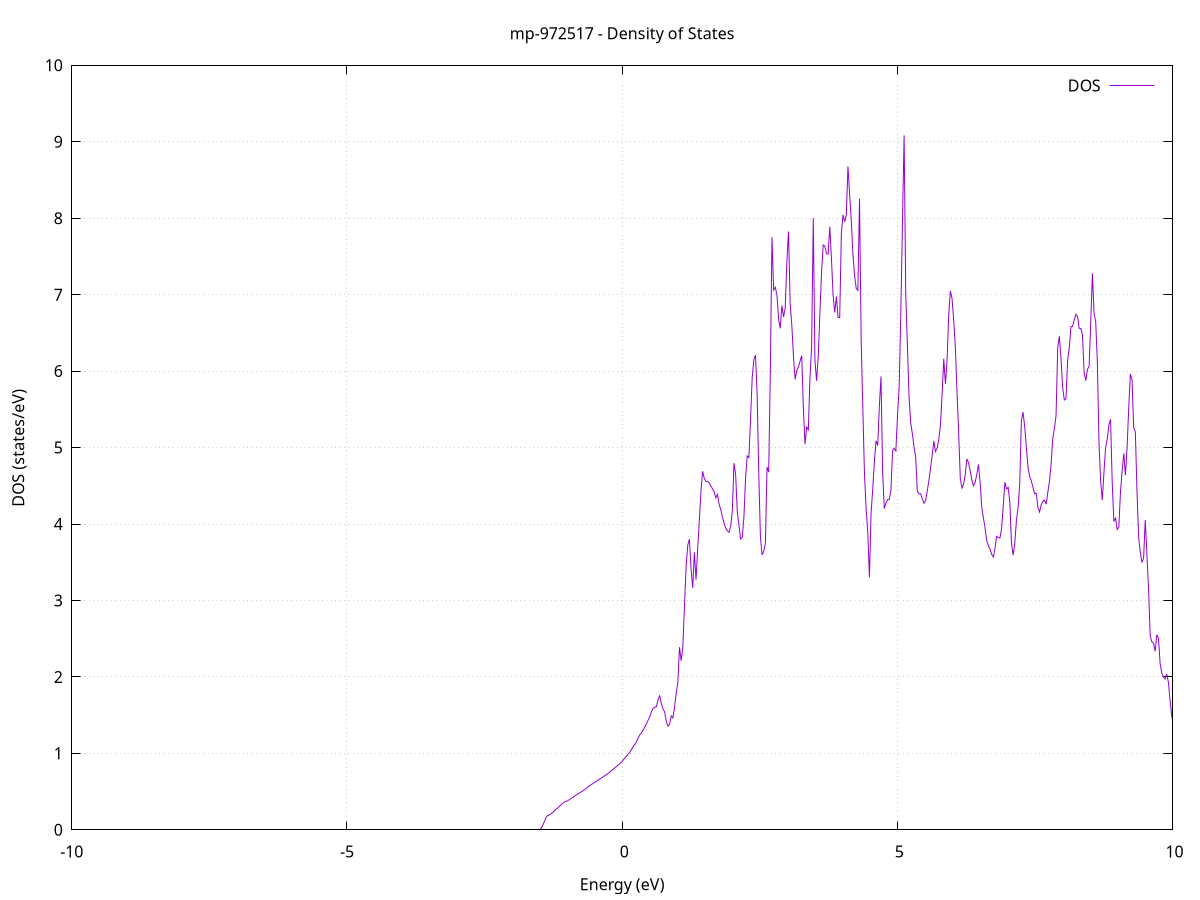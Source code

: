 set title 'mp-972517 - Density of States'
set xlabel 'Energy (eV)'
set ylabel 'DOS (states/eV)'
set grid
set xrange [-10:10]
set yrange [0:9.993]
set xzeroaxis lt -1
set terminal png size 800,600
set output 'mp-972517_dos_gnuplot.png'
plot '-' using 1:2 with lines title 'DOS'
-42.232200 0.000000
-42.202100 0.000000
-42.172100 0.000000
-42.142100 0.000000
-42.112100 0.000000
-42.082100 0.000000
-42.052100 0.000000
-42.022100 0.000000
-41.992100 0.000000
-41.962100 0.000000
-41.932100 0.000000
-41.902000 0.000000
-41.872000 0.000000
-41.842000 0.000000
-41.812000 0.000000
-41.782000 0.000000
-41.752000 0.000000
-41.722000 0.000000
-41.692000 0.000000
-41.662000 0.000000
-41.632000 0.000000
-41.601900 0.000000
-41.571900 0.000000
-41.541900 0.000000
-41.511900 0.000000
-41.481900 0.000000
-41.451900 0.000000
-41.421900 0.000000
-41.391900 0.000000
-41.361900 0.000000
-41.331900 0.000000
-41.301800 0.000000
-41.271800 0.000000
-41.241800 0.000000
-41.211800 0.000000
-41.181800 0.000000
-41.151800 0.000000
-41.121800 0.000000
-41.091800 0.000000
-41.061800 0.000000
-41.031800 0.000000
-41.001700 0.000000
-40.971700 0.000000
-40.941700 0.000000
-40.911700 0.000000
-40.881700 0.000000
-40.851700 0.000000
-40.821700 0.000000
-40.791700 0.000000
-40.761700 0.000000
-40.731700 0.000000
-40.701600 0.000000
-40.671600 0.000000
-40.641600 0.000000
-40.611600 0.000000
-40.581600 0.000000
-40.551600 0.000000
-40.521600 0.000000
-40.491600 0.000000
-40.461600 0.000000
-40.431600 0.000000
-40.401500 0.000000
-40.371500 0.000000
-40.341500 0.000000
-40.311500 0.000000
-40.281500 0.000000
-40.251500 0.000000
-40.221500 0.000000
-40.191500 0.000000
-40.161500 0.000000
-40.131500 0.000000
-40.101400 0.000000
-40.071400 0.000000
-40.041400 0.000000
-40.011400 0.000000
-39.981400 0.000000
-39.951400 0.000000
-39.921400 0.000000
-39.891400 0.000000
-39.861400 0.000000
-39.831400 0.000000
-39.801300 0.000000
-39.771300 0.000000
-39.741300 0.000000
-39.711300 0.000000
-39.681300 0.000000
-39.651300 0.000000
-39.621300 0.000000
-39.591300 0.000000
-39.561300 0.000000
-39.531300 0.000000
-39.501200 12.589800
-39.471200 81.182700
-39.441200 0.000000
-39.411200 0.000000
-39.381200 0.000000
-39.351200 0.000000
-39.321200 0.000000
-39.291200 0.000000
-39.261200 0.000000
-39.231200 0.000000
-39.201100 0.000000
-39.171100 0.000000
-39.141100 0.000000
-39.111100 0.000000
-39.081100 0.000000
-39.051100 0.000000
-39.021100 0.000000
-38.991100 0.000000
-38.961100 0.000000
-38.931100 0.000000
-38.901000 0.000000
-38.871000 0.000000
-38.841000 0.000000
-38.811000 0.000000
-38.781000 0.000000
-38.751000 0.000000
-38.721000 0.000000
-38.691000 0.000000
-38.661000 0.000000
-38.631000 0.000000
-38.600900 0.000000
-38.570900 0.000000
-38.540900 0.000000
-38.510900 0.000000
-38.480900 0.000000
-38.450900 0.000000
-38.420900 0.000000
-38.390900 0.000000
-38.360900 0.000000
-38.330900 0.000000
-38.300900 0.000000
-38.270800 0.000000
-38.240800 0.000000
-38.210800 0.000000
-38.180800 0.000000
-38.150800 0.000000
-38.120800 0.000000
-38.090800 0.000000
-38.060800 0.000000
-38.030800 0.000000
-38.000800 0.000000
-37.970700 0.000000
-37.940700 0.000000
-37.910700 0.000000
-37.880700 0.000000
-37.850700 0.000000
-37.820700 0.000000
-37.790700 0.000000
-37.760700 0.000000
-37.730700 0.000000
-37.700700 0.000000
-37.670600 0.000000
-37.640600 0.000000
-37.610600 0.000000
-37.580600 0.000000
-37.550600 0.000000
-37.520600 0.000000
-37.490600 0.000000
-37.460600 0.000000
-37.430600 0.000000
-37.400600 0.000000
-37.370500 0.000000
-37.340500 0.000000
-37.310500 0.000000
-37.280500 0.000000
-37.250500 0.000000
-37.220500 0.000000
-37.190500 0.000000
-37.160500 0.000000
-37.130500 0.000000
-37.100500 0.000000
-37.070400 0.000000
-37.040400 0.000000
-37.010400 0.000000
-36.980400 0.000000
-36.950400 0.000000
-36.920400 0.000000
-36.890400 0.000000
-36.860400 0.000000
-36.830400 0.000000
-36.800400 0.000000
-36.770300 0.000000
-36.740300 0.000000
-36.710300 0.000000
-36.680300 0.000000
-36.650300 0.000000
-36.620300 0.000000
-36.590300 0.000000
-36.560300 0.000000
-36.530300 0.000000
-36.500300 0.000000
-36.470200 0.000000
-36.440200 0.000000
-36.410200 0.000000
-36.380200 0.000000
-36.350200 0.000000
-36.320200 0.000000
-36.290200 0.000000
-36.260200 0.000000
-36.230200 0.000000
-36.200200 0.000000
-36.170100 0.000000
-36.140100 0.000000
-36.110100 0.000000
-36.080100 0.000000
-36.050100 0.000000
-36.020100 0.000000
-35.990100 0.000000
-35.960100 0.000000
-35.930100 0.000000
-35.900100 0.000000
-35.870000 0.000000
-35.840000 0.000000
-35.810000 0.000000
-35.780000 0.000000
-35.750000 0.000000
-35.720000 0.000000
-35.690000 0.000000
-35.660000 0.000000
-35.630000 0.000000
-35.600000 0.000000
-35.569900 0.000000
-35.539900 0.000000
-35.509900 0.000000
-35.479900 0.000000
-35.449900 0.000000
-35.419900 0.000000
-35.389900 0.000000
-35.359900 0.000000
-35.329900 0.000000
-35.299900 0.000000
-35.269800 0.000000
-35.239800 0.000000
-35.209800 0.000000
-35.179800 0.000000
-35.149800 0.000000
-35.119800 0.000000
-35.089800 0.000000
-35.059800 0.000000
-35.029800 0.000000
-34.999800 0.000000
-34.969700 0.000000
-34.939700 0.000000
-34.909700 0.000000
-34.879700 0.000000
-34.849700 0.000000
-34.819700 0.000000
-34.789700 0.000000
-34.759700 0.000000
-34.729700 0.000000
-34.699700 0.000000
-34.669600 0.000000
-34.639600 0.000000
-34.609600 0.000000
-34.579600 0.000000
-34.549600 0.000000
-34.519600 0.000000
-34.489600 0.000000
-34.459600 0.000000
-34.429600 0.000000
-34.399600 0.000000
-34.369500 0.000000
-34.339500 0.000000
-34.309500 0.000000
-34.279500 0.000000
-34.249500 0.000000
-34.219500 0.000000
-34.189500 0.000000
-34.159500 0.000000
-34.129500 0.000000
-34.099500 0.000000
-34.069500 0.000000
-34.039400 0.000000
-34.009400 0.000000
-33.979400 0.000000
-33.949400 0.000000
-33.919400 0.000000
-33.889400 0.000000
-33.859400 0.000000
-33.829400 0.000000
-33.799400 0.000000
-33.769400 0.000000
-33.739300 0.000000
-33.709300 0.000000
-33.679300 0.000000
-33.649300 0.000000
-33.619300 0.000000
-33.589300 0.000000
-33.559300 0.000000
-33.529300 0.000000
-33.499300 0.000000
-33.469300 0.000000
-33.439200 0.000000
-33.409200 0.000000
-33.379200 0.000000
-33.349200 0.000000
-33.319200 0.000000
-33.289200 0.000000
-33.259200 0.000000
-33.229200 0.000000
-33.199200 0.000000
-33.169200 0.000000
-33.139100 0.000000
-33.109100 0.000000
-33.079100 0.000000
-33.049100 0.000000
-33.019100 0.000000
-32.989100 0.000000
-32.959100 0.000000
-32.929100 0.000000
-32.899100 0.000000
-32.869100 0.000000
-32.839000 0.000000
-32.809000 0.000000
-32.779000 0.000000
-32.749000 0.000000
-32.719000 0.000000
-32.689000 0.000000
-32.659000 0.000000
-32.629000 0.000000
-32.599000 0.000000
-32.569000 0.000000
-32.538900 0.000000
-32.508900 0.000000
-32.478900 0.000000
-32.448900 0.000000
-32.418900 0.000000
-32.388900 0.000000
-32.358900 0.000000
-32.328900 0.000000
-32.298900 0.000000
-32.268900 0.000000
-32.238800 0.000000
-32.208800 0.000000
-32.178800 0.000000
-32.148800 0.000000
-32.118800 0.000000
-32.088800 0.000000
-32.058800 0.000000
-32.028800 0.000000
-31.998800 0.000000
-31.968800 0.000000
-31.938700 0.000000
-31.908700 0.000000
-31.878700 0.000000
-31.848700 0.000000
-31.818700 0.000000
-31.788700 0.000000
-31.758700 0.000000
-31.728700 0.000000
-31.698700 0.000000
-31.668700 0.000000
-31.638600 0.000000
-31.608600 0.000000
-31.578600 0.000000
-31.548600 0.000000
-31.518600 0.000000
-31.488600 0.000000
-31.458600 0.000000
-31.428600 0.000000
-31.398600 0.000000
-31.368600 0.000000
-31.338500 0.000000
-31.308500 0.000000
-31.278500 0.000000
-31.248500 0.000000
-31.218500 0.000000
-31.188500 0.000000
-31.158500 0.000000
-31.128500 0.000000
-31.098500 0.000000
-31.068500 0.000000
-31.038400 0.000000
-31.008400 0.000000
-30.978400 0.000000
-30.948400 0.000000
-30.918400 0.000000
-30.888400 0.000000
-30.858400 0.000000
-30.828400 0.000000
-30.798400 0.000000
-30.768400 0.000000
-30.738300 0.000000
-30.708300 0.000000
-30.678300 0.000000
-30.648300 0.000000
-30.618300 0.000000
-30.588300 0.000000
-30.558300 0.000000
-30.528300 0.000000
-30.498300 0.000000
-30.468300 0.000000
-30.438200 0.000000
-30.408200 0.000000
-30.378200 0.000000
-30.348200 0.000000
-30.318200 0.000000
-30.288200 0.000000
-30.258200 0.000000
-30.228200 0.000000
-30.198200 0.000000
-30.168200 0.000000
-30.138200 0.000000
-30.108100 0.000000
-30.078100 0.000000
-30.048100 0.000000
-30.018100 0.000000
-29.988100 0.000000
-29.958100 0.000000
-29.928100 0.000000
-29.898100 0.000000
-29.868100 0.000000
-29.838100 0.000000
-29.808000 0.000000
-29.778000 0.000000
-29.748000 0.000000
-29.718000 0.000000
-29.688000 0.000000
-29.658000 0.000000
-29.628000 0.000000
-29.598000 0.000000
-29.568000 0.000000
-29.538000 0.000000
-29.507900 0.000000
-29.477900 0.000000
-29.447900 0.000000
-29.417900 0.000000
-29.387900 0.000000
-29.357900 0.000000
-29.327900 0.000000
-29.297900 0.000000
-29.267900 0.000000
-29.237900 0.000000
-29.207800 0.000000
-29.177800 0.000000
-29.147800 0.000000
-29.117800 0.000000
-29.087800 0.000000
-29.057800 0.000000
-29.027800 0.000000
-28.997800 0.000000
-28.967800 0.000000
-28.937800 0.000000
-28.907700 0.000000
-28.877700 0.000000
-28.847700 0.000000
-28.817700 0.000000
-28.787700 0.000000
-28.757700 0.000000
-28.727700 0.000000
-28.697700 0.000000
-28.667700 0.000000
-28.637700 0.000000
-28.607600 0.000000
-28.577600 0.000000
-28.547600 0.000000
-28.517600 0.000000
-28.487600 0.000000
-28.457600 0.000000
-28.427600 0.000000
-28.397600 0.000000
-28.367600 0.000000
-28.337600 0.000000
-28.307500 0.000000
-28.277500 0.000000
-28.247500 0.000000
-28.217500 0.000000
-28.187500 0.000000
-28.157500 0.000000
-28.127500 0.000000
-28.097500 0.000000
-28.067500 0.000000
-28.037500 0.000000
-28.007400 0.000000
-27.977400 0.000000
-27.947400 0.000000
-27.917400 0.000000
-27.887400 0.000000
-27.857400 0.000000
-27.827400 0.000000
-27.797400 0.000000
-27.767400 0.000000
-27.737400 0.000000
-27.707300 0.000000
-27.677300 0.000000
-27.647300 0.000000
-27.617300 0.000000
-27.587300 0.000000
-27.557300 0.000000
-27.527300 0.000000
-27.497300 0.000000
-27.467300 0.000000
-27.437300 0.000000
-27.407200 0.000000
-27.377200 0.000000
-27.347200 0.000000
-27.317200 0.000000
-27.287200 0.000000
-27.257200 0.000000
-27.227200 0.000000
-27.197200 0.000000
-27.167200 0.000000
-27.137200 0.000000
-27.107100 0.000000
-27.077100 0.000000
-27.047100 0.000000
-27.017100 0.000000
-26.987100 0.000000
-26.957100 0.000000
-26.927100 0.000000
-26.897100 0.000000
-26.867100 0.000000
-26.837100 0.000000
-26.807000 0.000000
-26.777000 0.000000
-26.747000 0.000000
-26.717000 0.000000
-26.687000 0.000000
-26.657000 0.000000
-26.627000 0.000000
-26.597000 0.000000
-26.567000 0.000000
-26.537000 0.000000
-26.506900 0.000000
-26.476900 0.000000
-26.446900 0.000000
-26.416900 0.000000
-26.386900 0.000000
-26.356900 0.000000
-26.326900 0.000000
-26.296900 0.000000
-26.266900 0.000000
-26.236900 0.000000
-26.206900 0.000000
-26.176800 0.000000
-26.146800 0.000000
-26.116800 0.000000
-26.086800 0.000000
-26.056800 0.000000
-26.026800 0.000000
-25.996800 0.000000
-25.966800 0.000000
-25.936800 0.000000
-25.906800 0.000000
-25.876700 0.000000
-25.846700 0.000000
-25.816700 0.000000
-25.786700 0.000000
-25.756700 0.000000
-25.726700 0.000000
-25.696700 0.000000
-25.666700 0.000000
-25.636700 0.000000
-25.606700 0.000000
-25.576600 0.000000
-25.546600 0.000000
-25.516600 0.000000
-25.486600 0.000000
-25.456600 0.000000
-25.426600 0.000000
-25.396600 0.000000
-25.366600 0.000000
-25.336600 0.000000
-25.306600 0.000000
-25.276500 0.000000
-25.246500 0.000000
-25.216500 0.000000
-25.186500 0.000000
-25.156500 0.000000
-25.126500 0.000000
-25.096500 0.000000
-25.066500 0.000000
-25.036500 0.000000
-25.006500 0.000000
-24.976400 0.000000
-24.946400 0.000000
-24.916400 0.000000
-24.886400 0.000000
-24.856400 0.000000
-24.826400 0.000000
-24.796400 0.000000
-24.766400 0.000000
-24.736400 0.000000
-24.706400 0.000000
-24.676300 0.000000
-24.646300 0.000000
-24.616300 0.000000
-24.586300 0.000000
-24.556300 0.000000
-24.526300 0.000000
-24.496300 0.000000
-24.466300 0.000000
-24.436300 0.000000
-24.406300 0.000000
-24.376200 0.000000
-24.346200 0.000000
-24.316200 0.000000
-24.286200 0.000000
-24.256200 0.000000
-24.226200 0.000000
-24.196200 0.000000
-24.166200 0.000000
-24.136200 0.000000
-24.106200 0.000000
-24.076100 0.000000
-24.046100 0.000000
-24.016100 0.000000
-23.986100 0.000000
-23.956100 0.000000
-23.926100 0.000000
-23.896100 0.000000
-23.866100 0.000000
-23.836100 0.000000
-23.806100 0.000000
-23.776000 0.000000
-23.746000 0.000000
-23.716000 0.000000
-23.686000 0.000000
-23.656000 0.000000
-23.626000 0.000000
-23.596000 0.000000
-23.566000 0.000000
-23.536000 0.000000
-23.506000 0.000000
-23.475900 0.000000
-23.445900 0.000000
-23.415900 0.000000
-23.385900 0.000000
-23.355900 0.000000
-23.325900 0.000000
-23.295900 0.000000
-23.265900 0.000000
-23.235900 0.000000
-23.205900 0.000000
-23.175800 0.000000
-23.145800 0.000000
-23.115800 0.000000
-23.085800 0.000000
-23.055800 0.000000
-23.025800 0.000000
-22.995800 0.000000
-22.965800 0.000000
-22.935800 0.000000
-22.905800 0.000000
-22.875700 0.000000
-22.845700 0.000000
-22.815700 0.000000
-22.785700 0.000000
-22.755700 0.000000
-22.725700 0.000000
-22.695700 0.000000
-22.665700 0.000000
-22.635700 0.000000
-22.605700 0.000000
-22.575600 0.000000
-22.545600 0.000000
-22.515600 0.000000
-22.485600 0.000000
-22.455600 0.000000
-22.425600 0.000000
-22.395600 0.000000
-22.365600 0.000000
-22.335600 0.000000
-22.305600 0.000000
-22.275500 0.000000
-22.245500 0.000000
-22.215500 0.000000
-22.185500 0.000000
-22.155500 0.000000
-22.125500 0.000000
-22.095500 0.000000
-22.065500 0.000000
-22.035500 0.000000
-22.005500 0.000000
-21.975500 0.000000
-21.945400 0.000000
-21.915400 0.000000
-21.885400 0.000000
-21.855400 0.000000
-21.825400 0.000000
-21.795400 0.000000
-21.765400 0.000000
-21.735400 0.000000
-21.705400 0.000000
-21.675400 0.000000
-21.645300 0.000000
-21.615300 0.000000
-21.585300 0.000000
-21.555300 0.000000
-21.525300 0.000000
-21.495300 0.000000
-21.465300 0.000000
-21.435300 0.000000
-21.405300 0.000000
-21.375300 0.000000
-21.345200 0.000000
-21.315200 0.000000
-21.285200 0.000000
-21.255200 0.000000
-21.225200 0.000000
-21.195200 0.000000
-21.165200 0.000000
-21.135200 0.000000
-21.105200 0.000000
-21.075200 0.000000
-21.045100 0.000000
-21.015100 0.000000
-20.985100 0.000000
-20.955100 0.000000
-20.925100 0.000000
-20.895100 0.000000
-20.865100 0.000000
-20.835100 0.000000
-20.805100 0.000000
-20.775100 0.000000
-20.745000 0.000000
-20.715000 0.000000
-20.685000 0.000000
-20.655000 0.000000
-20.625000 0.000000
-20.595000 0.000000
-20.565000 0.000000
-20.535000 0.000000
-20.505000 0.000000
-20.475000 0.000000
-20.444900 0.000000
-20.414900 0.000000
-20.384900 0.000000
-20.354900 0.000000
-20.324900 0.000000
-20.294900 0.000000
-20.264900 0.000000
-20.234900 0.000000
-20.204900 0.000000
-20.174900 0.000000
-20.144800 0.000000
-20.114800 0.000000
-20.084800 0.000000
-20.054800 0.000000
-20.024800 0.000000
-19.994800 0.000000
-19.964800 0.000000
-19.934800 0.000000
-19.904800 0.000000
-19.874800 0.000000
-19.844700 0.000000
-19.814700 1.113000
-19.784700 10.039600
-19.754700 22.609500
-19.724700 40.386600
-19.694700 55.875300
-19.664700 52.062900
-19.634700 14.887500
-19.604700 35.520300
-19.574700 33.233600
-19.544600 52.007300
-19.514600 30.540600
-19.484600 23.577500
-19.454600 87.514700
-19.424600 55.731200
-19.394600 85.066000
-19.364600 0.000000
-19.334600 0.000000
-19.304600 0.000000
-19.274600 0.000000
-19.244500 0.000000
-19.214500 0.000000
-19.184500 0.000000
-19.154500 0.000000
-19.124500 0.000000
-19.094500 0.000000
-19.064500 0.000000
-19.034500 0.000000
-19.004500 0.000000
-18.974500 0.000000
-18.944400 0.000000
-18.914400 0.000000
-18.884400 0.000000
-18.854400 0.000000
-18.824400 0.000000
-18.794400 0.000000
-18.764400 0.000000
-18.734400 0.000000
-18.704400 0.000000
-18.674400 0.000000
-18.644300 0.000000
-18.614300 0.000000
-18.584300 0.000000
-18.554300 0.000000
-18.524300 0.000000
-18.494300 0.000000
-18.464300 0.000000
-18.434300 0.000000
-18.404300 0.000000
-18.374300 0.000000
-18.344200 0.000000
-18.314200 0.000000
-18.284200 0.000000
-18.254200 0.000000
-18.224200 0.000000
-18.194200 0.000000
-18.164200 0.000000
-18.134200 0.000000
-18.104200 0.000000
-18.074200 0.000000
-18.044200 0.000000
-18.014100 0.000000
-17.984100 0.000000
-17.954100 0.000000
-17.924100 0.000000
-17.894100 0.000000
-17.864100 0.000000
-17.834100 0.000000
-17.804100 0.000000
-17.774100 0.000000
-17.744100 0.000000
-17.714000 0.000000
-17.684000 0.000000
-17.654000 0.000000
-17.624000 0.000000
-17.594000 0.000000
-17.564000 0.000000
-17.534000 0.000000
-17.504000 0.000000
-17.474000 0.000000
-17.444000 0.000000
-17.413900 0.000000
-17.383900 0.000000
-17.353900 0.000000
-17.323900 0.000000
-17.293900 0.000000
-17.263900 0.000000
-17.233900 0.000000
-17.203900 0.000000
-17.173900 0.000000
-17.143900 0.000000
-17.113800 0.000000
-17.083800 0.000000
-17.053800 0.000000
-17.023800 0.000000
-16.993800 0.000000
-16.963800 0.000000
-16.933800 0.000000
-16.903800 0.000000
-16.873800 0.000000
-16.843800 0.000000
-16.813700 0.000000
-16.783700 0.000000
-16.753700 0.000000
-16.723700 0.000000
-16.693700 0.000000
-16.663700 0.000000
-16.633700 0.000000
-16.603700 0.000000
-16.573700 0.000000
-16.543700 0.000000
-16.513600 406.713300
-16.483600 0.000000
-16.453600 0.000000
-16.423600 0.000000
-16.393600 0.000000
-16.363600 0.000000
-16.333600 0.000000
-16.303600 0.000000
-16.273600 0.000000
-16.243600 0.000000
-16.213500 0.000000
-16.183500 0.000000
-16.153500 0.000000
-16.123500 0.000000
-16.093500 0.000000
-16.063500 0.000000
-16.033500 0.000000
-16.003500 0.000000
-15.973500 0.000000
-15.943500 0.000000
-15.913400 0.000000
-15.883400 0.000000
-15.853400 0.000000
-15.823400 0.000000
-15.793400 0.000000
-15.763400 0.000000
-15.733400 0.000000
-15.703400 0.000000
-15.673400 0.000000
-15.643400 0.000000
-15.613300 0.000000
-15.583300 0.000000
-15.553300 0.000000
-15.523300 0.000000
-15.493300 0.000000
-15.463300 0.000000
-15.433300 0.000000
-15.403300 0.000000
-15.373300 0.000000
-15.343300 0.000000
-15.313200 0.000000
-15.283200 0.000000
-15.253200 0.000000
-15.223200 0.000000
-15.193200 0.000000
-15.163200 0.000000
-15.133200 0.000000
-15.103200 0.000000
-15.073200 0.000000
-15.043200 0.000000
-15.013100 0.000000
-14.983100 0.000000
-14.953100 0.000000
-14.923100 0.000000
-14.893100 0.000000
-14.863100 0.000000
-14.833100 0.000000
-14.803100 0.000000
-14.773100 0.000000
-14.743100 0.000000
-14.713000 0.000000
-14.683000 0.000000
-14.653000 0.000000
-14.623000 0.000000
-14.593000 0.000000
-14.563000 0.000000
-14.533000 0.000000
-14.503000 0.000000
-14.473000 0.000000
-14.443000 0.000000
-14.412900 0.000000
-14.382900 0.000000
-14.352900 0.000000
-14.322900 0.000000
-14.292900 0.000000
-14.262900 0.000000
-14.232900 0.000000
-14.202900 0.000000
-14.172900 0.000000
-14.142900 0.000000
-14.112800 0.000000
-14.082800 0.000000
-14.052800 0.000000
-14.022800 0.000000
-13.992800 0.000000
-13.962800 0.000000
-13.932800 0.000000
-13.902800 0.000000
-13.872800 0.000000
-13.842800 0.000000
-13.812800 0.000000
-13.782700 0.000000
-13.752700 0.000000
-13.722700 0.000000
-13.692700 0.000000
-13.662700 0.000000
-13.632700 0.000000
-13.602700 0.000000
-13.572700 0.000000
-13.542700 0.000000
-13.512700 0.000000
-13.482600 0.000000
-13.452600 0.000000
-13.422600 0.000000
-13.392600 0.000000
-13.362600 0.000000
-13.332600 0.000000
-13.302600 0.000000
-13.272600 0.000000
-13.242600 0.000000
-13.212600 0.000000
-13.182500 0.000000
-13.152500 0.000000
-13.122500 0.000000
-13.092500 0.000000
-13.062500 0.000000
-13.032500 0.000000
-13.002500 0.000000
-12.972500 0.000000
-12.942500 0.000000
-12.912500 0.000000
-12.882400 0.000000
-12.852400 0.000000
-12.822400 0.000000
-12.792400 0.000000
-12.762400 0.000000
-12.732400 0.000000
-12.702400 0.000000
-12.672400 0.000000
-12.642400 0.000000
-12.612400 0.000000
-12.582300 0.000000
-12.552300 0.000000
-12.522300 0.000000
-12.492300 0.000000
-12.462300 0.000000
-12.432300 0.000000
-12.402300 0.000000
-12.372300 0.000000
-12.342300 0.000000
-12.312300 0.000000
-12.282200 0.000000
-12.252200 0.000000
-12.222200 0.000000
-12.192200 0.000000
-12.162200 0.000000
-12.132200 0.000000
-12.102200 0.000000
-12.072200 0.000000
-12.042200 0.000000
-12.012200 0.000000
-11.982100 0.000000
-11.952100 0.000000
-11.922100 0.000000
-11.892100 0.000000
-11.862100 0.000000
-11.832100 0.000000
-11.802100 0.000000
-11.772100 0.000000
-11.742100 0.000000
-11.712100 0.000000
-11.682000 0.000000
-11.652000 0.000000
-11.622000 0.000000
-11.592000 0.000000
-11.562000 0.000000
-11.532000 0.000000
-11.502000 0.000000
-11.472000 0.000000
-11.442000 0.000000
-11.412000 0.000000
-11.381900 0.000000
-11.351900 0.000000
-11.321900 0.000000
-11.291900 0.000000
-11.261900 0.000000
-11.231900 0.000000
-11.201900 0.000000
-11.171900 0.000000
-11.141900 0.000000
-11.111900 0.000000
-11.081800 0.000000
-11.051800 0.000000
-11.021800 0.000000
-10.991800 0.000000
-10.961800 0.000000
-10.931800 0.000000
-10.901800 0.000000
-10.871800 0.000000
-10.841800 0.000000
-10.811800 0.000000
-10.781700 0.000000
-10.751700 0.000000
-10.721700 0.000000
-10.691700 0.000000
-10.661700 0.000000
-10.631700 0.000000
-10.601700 0.000000
-10.571700 0.000000
-10.541700 0.000000
-10.511700 0.000000
-10.481600 0.000000
-10.451600 0.000000
-10.421600 0.000000
-10.391600 0.000000
-10.361600 0.000000
-10.331600 0.000000
-10.301600 0.000000
-10.271600 0.000000
-10.241600 0.000000
-10.211600 0.000000
-10.181500 0.000000
-10.151500 0.000000
-10.121500 0.000000
-10.091500 0.000000
-10.061500 0.000000
-10.031500 0.000000
-10.001500 0.000000
-9.971500 0.000000
-9.941500 0.000000
-9.911500 0.000000
-9.881500 0.000000
-9.851400 0.000000
-9.821400 0.000000
-9.791400 0.000000
-9.761400 0.000000
-9.731400 0.000000
-9.701400 0.000000
-9.671400 0.000000
-9.641400 0.000000
-9.611400 0.000000
-9.581400 0.000000
-9.551300 0.000000
-9.521300 0.000000
-9.491300 0.000000
-9.461300 0.000000
-9.431300 0.000000
-9.401300 0.000000
-9.371300 0.000000
-9.341300 0.000000
-9.311300 0.000000
-9.281300 0.000000
-9.251200 0.000000
-9.221200 0.000000
-9.191200 0.000000
-9.161200 0.000000
-9.131200 0.000000
-9.101200 0.000000
-9.071200 0.000000
-9.041200 0.000000
-9.011200 0.000000
-8.981200 0.000000
-8.951100 0.000000
-8.921100 0.000000
-8.891100 0.000000
-8.861100 0.000000
-8.831100 0.000000
-8.801100 0.000000
-8.771100 0.000000
-8.741100 0.000000
-8.711100 0.000000
-8.681100 0.000000
-8.651000 0.000000
-8.621000 0.000000
-8.591000 0.000000
-8.561000 0.000000
-8.531000 0.000000
-8.501000 0.000000
-8.471000 0.000000
-8.441000 0.000000
-8.411000 0.000000
-8.381000 0.000000
-8.350900 0.000000
-8.320900 0.000000
-8.290900 0.000000
-8.260900 0.000000
-8.230900 0.000000
-8.200900 0.000000
-8.170900 0.000000
-8.140900 0.000000
-8.110900 0.000000
-8.080900 0.000000
-8.050800 0.000000
-8.020800 0.000000
-7.990800 0.000000
-7.960800 0.000000
-7.930800 0.000000
-7.900800 0.000000
-7.870800 0.000000
-7.840800 0.000000
-7.810800 0.000000
-7.780800 0.000000
-7.750700 0.000000
-7.720700 0.000000
-7.690700 0.000000
-7.660700 0.000000
-7.630700 0.000000
-7.600700 0.000000
-7.570700 0.000000
-7.540700 0.000000
-7.510700 0.000000
-7.480700 0.000000
-7.450600 0.000000
-7.420600 0.000000
-7.390600 0.000000
-7.360600 0.000000
-7.330600 0.000000
-7.300600 0.000000
-7.270600 0.000000
-7.240600 0.000000
-7.210600 0.000000
-7.180600 0.000000
-7.150500 0.000000
-7.120500 0.000000
-7.090500 0.000000
-7.060500 0.000000
-7.030500 0.000000
-7.000500 0.000000
-6.970500 0.000000
-6.940500 0.000000
-6.910500 0.000000
-6.880500 0.000000
-6.850400 0.000000
-6.820400 0.000000
-6.790400 0.000000
-6.760400 0.000000
-6.730400 0.000000
-6.700400 0.000000
-6.670400 0.000000
-6.640400 0.000000
-6.610400 0.000000
-6.580400 0.000000
-6.550300 0.000000
-6.520300 0.000000
-6.490300 0.000000
-6.460300 0.000000
-6.430300 0.000000
-6.400300 0.000000
-6.370300 0.000000
-6.340300 0.000000
-6.310300 0.000000
-6.280300 0.000000
-6.250200 0.000000
-6.220200 0.000000
-6.190200 0.000000
-6.160200 0.000000
-6.130200 0.000000
-6.100200 0.000000
-6.070200 0.000000
-6.040200 0.000000
-6.010200 0.000000
-5.980200 0.000000
-5.950200 0.000000
-5.920100 0.000000
-5.890100 0.000000
-5.860100 0.000000
-5.830100 0.000000
-5.800100 0.000000
-5.770100 0.000000
-5.740100 0.000000
-5.710100 0.000000
-5.680100 0.000000
-5.650100 0.000000
-5.620000 0.000000
-5.590000 0.000000
-5.560000 0.000000
-5.530000 0.000000
-5.500000 0.000000
-5.470000 0.000000
-5.440000 0.000000
-5.410000 0.000000
-5.380000 0.000000
-5.350000 0.000000
-5.319900 0.000000
-5.289900 0.000000
-5.259900 0.000000
-5.229900 0.000000
-5.199900 0.000000
-5.169900 0.000000
-5.139900 0.000000
-5.109900 0.000000
-5.079900 0.000000
-5.049900 0.000000
-5.019800 0.000000
-4.989800 0.000000
-4.959800 0.000000
-4.929800 0.000000
-4.899800 0.000000
-4.869800 0.000000
-4.839800 0.000000
-4.809800 0.000000
-4.779800 0.000000
-4.749800 0.000000
-4.719700 0.000000
-4.689700 0.000000
-4.659700 0.000000
-4.629700 0.000000
-4.599700 0.000000
-4.569700 0.000000
-4.539700 0.000000
-4.509700 0.000000
-4.479700 0.000000
-4.449700 0.000000
-4.419600 0.000000
-4.389600 0.000000
-4.359600 0.000000
-4.329600 0.000000
-4.299600 0.000000
-4.269600 0.000000
-4.239600 0.000000
-4.209600 0.000000
-4.179600 0.000000
-4.149600 0.000000
-4.119500 0.000000
-4.089500 0.000000
-4.059500 0.000000
-4.029500 0.000000
-3.999500 0.000000
-3.969500 0.000000
-3.939500 0.000000
-3.909500 0.000000
-3.879500 0.000000
-3.849500 0.000000
-3.819400 0.000000
-3.789400 0.000000
-3.759400 0.000000
-3.729400 0.000000
-3.699400 0.000000
-3.669400 0.000000
-3.639400 0.000000
-3.609400 0.000000
-3.579400 0.000000
-3.549400 0.000000
-3.519300 0.000000
-3.489300 0.000000
-3.459300 0.000000
-3.429300 0.000000
-3.399300 0.000000
-3.369300 0.000000
-3.339300 0.000000
-3.309300 0.000000
-3.279300 0.000000
-3.249300 0.000000
-3.219200 0.000000
-3.189200 0.000000
-3.159200 0.000000
-3.129200 0.000000
-3.099200 0.000000
-3.069200 0.000000
-3.039200 0.000000
-3.009200 0.000000
-2.979200 0.000000
-2.949200 0.000000
-2.919100 0.000000
-2.889100 0.000000
-2.859100 0.000000
-2.829100 0.000000
-2.799100 0.000000
-2.769100 0.000000
-2.739100 0.000000
-2.709100 0.000000
-2.679100 0.000000
-2.649100 0.000000
-2.619000 0.000000
-2.589000 0.000000
-2.559000 0.000000
-2.529000 0.000000
-2.499000 0.000000
-2.469000 0.000000
-2.439000 0.000000
-2.409000 0.000000
-2.379000 0.000000
-2.349000 0.000000
-2.318900 0.000000
-2.288900 0.000000
-2.258900 0.000000
-2.228900 0.000000
-2.198900 0.000000
-2.168900 0.000000
-2.138900 0.000000
-2.108900 0.000000
-2.078900 0.000000
-2.048900 0.000000
-2.018800 0.000000
-1.988800 0.000000
-1.958800 0.000000
-1.928800 0.000000
-1.898800 0.000000
-1.868800 0.000000
-1.838800 0.000000
-1.808800 0.000000
-1.778800 0.000000
-1.748800 0.000000
-1.718800 0.000000
-1.688700 0.000000
-1.658700 0.000000
-1.628700 0.000000
-1.598700 0.000000
-1.568700 0.000000
-1.538700 0.000000
-1.508700 0.000500
-1.478700 0.014500
-1.448700 0.047100
-1.418700 0.098600
-1.388600 0.149400
-1.358600 0.184300
-1.328600 0.192600
-1.298600 0.206100
-1.268600 0.223000
-1.238600 0.242300
-1.208600 0.264100
-1.178600 0.280100
-1.148600 0.298900
-1.118600 0.319800
-1.088500 0.341000
-1.058500 0.358200
-1.028500 0.370100
-0.998500 0.376700
-0.968500 0.389800
-0.938500 0.404600
-0.908500 0.419800
-0.878500 0.434800
-0.848500 0.449100
-0.818500 0.462700
-0.788400 0.475400
-0.758400 0.488500
-0.728400 0.502400
-0.698400 0.517000
-0.668400 0.532600
-0.638400 0.549200
-0.608400 0.566800
-0.578400 0.583000
-0.548400 0.597000
-0.518400 0.611100
-0.488300 0.625200
-0.458300 0.639200
-0.428300 0.652700
-0.398300 0.667200
-0.368300 0.681800
-0.338300 0.696500
-0.308300 0.711300
-0.278300 0.726100
-0.248300 0.741000
-0.218300 0.759800
-0.188200 0.777200
-0.158200 0.794900
-0.128200 0.813000
-0.098200 0.831400
-0.068200 0.849900
-0.038200 0.868700
-0.008200 0.889700
0.021800 0.914800
0.051800 0.939700
0.081800 0.965000
0.111900 0.990900
0.141900 1.017200
0.171900 1.054200
0.201900 1.088300
0.231900 1.119300
0.261900 1.154200
0.291900 1.203200
0.321900 1.241900
0.351900 1.269100
0.381900 1.305800
0.412000 1.345600
0.442000 1.390200
0.472000 1.434400
0.502000 1.478200
0.532000 1.545300
0.562000 1.586200
0.592000 1.604300
0.622000 1.610700
0.652000 1.702300
0.682000 1.752300
0.712100 1.651700
0.742100 1.580300
0.772100 1.542300
0.802100 1.413700
0.832100 1.356100
0.862100 1.377400
0.892100 1.490300
0.922100 1.463800
0.952100 1.597700
0.982100 1.789800
1.012200 1.927300
1.042200 2.387600
1.072200 2.210500
1.102200 2.383700
1.132200 2.915900
1.162200 3.450600
1.192200 3.723600
1.222200 3.801700
1.252200 3.412500
1.282200 3.163200
1.312300 3.630300
1.342300 3.270400
1.372300 3.674600
1.402300 4.047500
1.432300 4.428400
1.462300 4.688900
1.492300 4.597900
1.522300 4.556200
1.552300 4.556300
1.582300 4.539700
1.612400 4.495500
1.642400 4.460600
1.672400 4.419000
1.702400 4.341900
1.732400 4.387400
1.762400 4.254500
1.792400 4.187600
1.822400 4.089500
1.852400 4.010800
1.882400 3.947700
1.912500 3.909400
1.942500 3.890500
1.972500 3.979200
2.002500 4.174700
2.032500 4.795700
2.062500 4.639500
2.092500 4.154900
2.122500 3.983100
2.152500 3.804400
2.182500 3.827200
2.212500 4.089300
2.242600 4.603300
2.272600 4.889100
2.302600 4.867900
2.332600 5.363100
2.362600 5.908100
2.392600 6.146800
2.422600 6.210800
2.452600 5.703300
2.482600 4.654700
2.512600 3.828100
2.542700 3.595800
2.572700 3.642800
2.602700 3.748300
2.632700 4.744100
2.662700 4.678500
2.692700 5.994700
2.722700 7.752100
2.752700 7.061000
2.782700 7.097500
2.812700 6.996600
2.842800 6.677600
2.872800 6.559600
2.902800 6.856700
2.932800 6.709900
2.962800 6.824600
2.992800 7.431300
3.022800 7.826900
3.052800 6.880700
3.082800 6.603500
3.112800 6.194800
3.142900 5.891700
3.172900 6.005300
3.202900 6.056100
3.232900 6.129400
3.262900 6.203800
3.292900 5.516800
3.322900 5.043400
3.352900 5.267600
3.382900 5.233300
3.412900 5.912500
3.443000 6.334200
3.473000 8.002200
3.503000 6.140600
3.533000 5.872600
3.563000 6.185700
3.593000 6.757800
3.623000 7.284300
3.653000 7.650200
3.683000 7.635100
3.713000 7.536500
3.743100 7.530900
3.773100 7.888100
3.803100 7.469600
3.833100 6.992800
3.863100 6.767100
3.893100 6.975400
3.923100 6.702100
3.953100 6.699900
3.983100 7.798800
4.013100 8.043400
4.043200 7.955200
4.073200 8.036900
4.103200 8.676900
4.133200 8.311600
4.163200 7.977500
4.193200 7.535300
4.223200 7.250800
4.253200 7.082900
4.283200 7.054700
4.313200 8.255600
4.343300 6.397400
4.373300 5.514400
4.403300 4.646700
4.433300 4.201800
4.463300 3.886900
4.493300 3.302700
4.523300 4.148000
4.553300 4.456700
4.583300 4.816800
4.613300 5.088800
4.643400 5.025800
4.673400 5.537100
4.703400 5.931600
4.733400 4.674200
4.763400 4.200400
4.793400 4.274500
4.823400 4.316800
4.853400 4.319100
4.883400 4.439300
4.913400 4.956600
4.943500 4.988700
4.973500 4.956800
5.003500 5.421900
5.033500 5.793300
5.063500 6.760000
5.093500 7.944600
5.123500 9.084300
5.153500 6.990600
5.183500 6.330300
5.213500 5.649400
5.243600 5.319100
5.273600 5.181100
5.303600 5.007500
5.333600 4.874100
5.363600 4.426900
5.393600 4.394200
5.423600 4.396200
5.453600 4.329000
5.483600 4.270700
5.513600 4.305000
5.543700 4.431700
5.573700 4.566300
5.603700 4.732100
5.633700 4.899300
5.663700 5.086400
5.693700 4.947900
5.723700 4.994500
5.753700 5.107200
5.783700 5.296200
5.813700 5.693900
5.843800 6.163000
5.873800 5.833200
5.903800 6.134600
5.933800 6.732300
5.963800 7.047700
5.993800 6.954400
6.023800 6.670800
6.053800 6.326900
6.083800 5.739300
6.113800 5.216200
6.143900 4.599600
6.173900 4.471100
6.203900 4.520700
6.233900 4.646800
6.263900 4.850900
6.293900 4.802300
6.323900 4.694100
6.353900 4.576400
6.383900 4.500000
6.413900 4.543100
6.443900 4.648700
6.474000 4.779300
6.504000 4.544300
6.534000 4.220500
6.564000 4.079200
6.594000 3.951000
6.624000 3.784600
6.654000 3.721300
6.684000 3.669700
6.714000 3.605000
6.744000 3.568600
6.774100 3.676800
6.804100 3.838600
6.834100 3.822800
6.864100 3.817100
6.894100 3.933500
6.924100 4.224400
6.954100 4.548000
6.984100 4.459100
7.014100 4.478700
7.044100 4.285300
7.074200 3.745600
7.104200 3.591600
7.134200 3.748900
7.164200 4.045400
7.194200 4.216500
7.224200 4.527200
7.254200 5.353100
7.284200 5.462900
7.314200 5.276700
7.344200 5.004100
7.374300 4.742700
7.404300 4.624400
7.434300 4.564100
7.464300 4.479500
7.494300 4.396100
7.524300 4.403000
7.554300 4.219100
7.584300 4.156800
7.614300 4.252200
7.644300 4.295400
7.674400 4.313500
7.704400 4.259400
7.734400 4.414000
7.764400 4.556800
7.794400 4.785300
7.824400 5.119000
7.854400 5.250100
7.884400 5.420600
7.914400 6.305200
7.944400 6.455000
7.974500 6.161800
8.004500 5.784100
8.034500 5.622300
8.064500 5.638600
8.094500 6.143500
8.124500 6.304300
8.154500 6.582000
8.184500 6.583300
8.214500 6.668600
8.244500 6.744900
8.274600 6.713800
8.304600 6.560000
8.334600 6.558100
8.364600 6.474700
8.394600 5.981900
8.424600 5.875800
8.454600 6.023800
8.484600 6.058900
8.514600 6.642200
8.544600 7.276500
8.574700 6.756500
8.604700 6.647300
8.634700 6.116600
8.664700 5.056200
8.694700 4.557500
8.724700 4.312300
8.754700 4.679700
8.784700 4.997200
8.814700 5.114700
8.844700 5.301100
8.874800 5.368400
8.904800 4.538000
8.934800 4.032900
8.964800 4.077500
8.994800 3.928000
9.024800 3.958500
9.054800 4.417300
9.084800 4.696700
9.114800 4.922100
9.144800 4.640200
9.174900 5.000100
9.204900 5.523300
9.234900 5.963000
9.264900 5.884000
9.294900 5.259600
9.324900 5.207100
9.354900 4.423100
9.384900 3.820600
9.414900 3.634600
9.444900 3.495800
9.475000 3.552400
9.505000 4.052400
9.535000 3.599400
9.565000 3.147000
9.595000 2.535800
9.625000 2.458300
9.655000 2.440600
9.685000 2.334700
9.715000 2.550900
9.745000 2.504100
9.775100 2.174300
9.805100 2.046000
9.835100 1.996300
9.865100 1.972200
9.895100 2.036800
9.925100 1.932700
9.955100 1.701300
9.985100 1.496500
10.015100 1.382600
10.045100 1.308500
10.075200 1.397300
10.105200 1.218300
10.135200 0.966600
10.165200 0.895300
10.195200 0.977700
10.225200 0.975200
10.255200 1.019300
10.285200 1.080500
10.315200 1.191500
10.345200 1.370000
10.375200 1.610000
10.405300 1.795000
10.435300 2.224800
10.465300 2.663500
10.495300 2.787700
10.525300 2.901700
10.555300 3.148800
10.585300 3.247000
10.615300 3.328800
10.645300 3.424100
10.675300 3.505600
10.705400 3.584500
10.735400 3.728700
10.765400 3.704600
10.795400 3.721500
10.825400 3.761600
10.855400 3.781100
10.885400 3.834100
10.915400 3.984000
10.945400 4.148200
10.975400 4.131500
11.005500 3.974200
11.035500 3.956700
11.065500 3.897400
11.095500 3.780000
11.125500 3.715700
11.155500 3.683400
11.185500 4.167000
11.215500 4.398800
11.245500 3.773400
11.275500 3.458100
11.305600 3.171000
11.335600 2.926400
11.365600 2.876700
11.395600 3.203700
11.425600 3.250500
11.455600 3.203800
11.485600 3.347400
11.515600 3.304300
11.545600 3.146500
11.575600 3.081700
11.605700 3.036800
11.635700 3.033500
11.665700 2.992400
11.695700 3.177800
11.725700 3.076600
11.755700 3.040800
11.785700 3.221500
11.815700 3.617800
11.845700 3.450400
11.875700 3.112000
11.905800 3.022700
11.935800 2.685800
11.965800 2.417500
11.995800 2.208400
12.025800 2.116800
12.055800 2.108000
12.085800 2.153100
12.115800 2.294800
12.145800 2.372400
12.175800 2.478500
12.205900 2.612100
12.235900 2.694200
12.265900 2.804900
12.295900 2.960700
12.325900 3.298600
12.355900 3.342900
12.385900 3.476500
12.415900 3.573100
12.445900 3.574700
12.475900 3.644100
12.506000 3.645500
12.536000 3.593000
12.566000 3.555700
12.596000 3.485800
12.626000 3.506900
12.656000 3.687400
12.686000 3.817000
12.716000 3.946400
12.746000 3.628900
12.776000 3.605500
12.806100 3.599300
12.836100 3.557300
12.866100 3.529800
12.896100 3.582900
12.926100 3.915300
12.956100 4.042300
12.986100 4.005000
13.016100 3.834100
13.046100 3.572200
13.076100 3.438400
13.106200 3.449000
13.136200 3.404500
13.166200 3.508100
13.196200 3.596400
13.226200 3.779200
13.256200 3.894700
13.286200 3.993300
13.316200 4.136800
13.346200 4.315000
13.376200 4.550400
13.406300 4.774100
13.436300 4.605000
13.466300 4.525600
13.496300 4.542800
13.526300 4.634500
13.556300 4.901600
13.586300 5.161600
13.616300 5.396500
13.646300 5.578400
13.676300 5.716300
13.706400 5.978200
13.736400 6.376000
13.766400 6.571000
13.796400 6.430900
13.826400 6.520200
13.856400 6.158400
13.886400 5.541800
13.916400 5.147100
13.946400 4.826800
13.976400 4.615900
14.006500 4.420100
14.036500 4.262500
14.066500 4.251700
14.096500 4.231800
14.126500 4.134800
14.156500 4.126500
14.186500 4.172300
14.216500 3.803300
14.246500 3.464900
14.276500 3.243400
14.306500 3.207100
14.336600 4.233100
14.366600 4.738200
14.396600 4.155000
14.426600 3.931900
14.456600 3.137400
14.486600 2.631900
14.516600 2.198500
14.546600 1.860600
14.576600 1.607000
14.606600 1.427100
14.636700 1.262600
14.666700 1.047600
14.696700 0.931500
14.726700 0.838100
14.756700 0.751700
14.786700 0.672200
14.816700 0.590600
14.846700 0.529000
14.876700 0.432700
14.906700 0.316000
14.936800 0.231900
14.966800 0.178100
14.996800 0.143000
15.026800 0.124300
15.056800 0.003800
15.086800 0.000000
15.116800 0.000000
15.146800 0.000000
15.176800 0.000000
15.206800 0.000000
15.236900 0.000000
15.266900 0.000000
15.296900 0.000000
15.326900 0.000000
15.356900 0.000000
15.386900 0.000000
15.416900 0.000000
15.446900 0.000000
15.476900 0.000000
15.506900 0.000000
15.537000 0.000000
15.567000 0.000000
15.597000 0.000000
15.627000 0.000000
15.657000 0.000000
15.687000 0.000000
15.717000 0.000000
15.747000 0.000000
15.777000 0.000000
15.807000 0.000000
15.837100 0.000000
15.867100 0.000000
15.897100 0.000000
15.927100 0.000000
15.957100 0.000000
15.987100 0.000000
16.017100 0.000000
16.047100 0.000000
16.077100 0.000000
16.107100 0.000000
16.137200 0.000000
16.167200 0.000000
16.197200 0.000000
16.227200 0.000000
16.257200 0.000000
16.287200 0.000000
16.317200 0.000000
16.347200 0.000000
16.377200 0.000000
16.407200 0.000000
16.437300 0.000000
16.467300 0.000000
16.497300 0.000000
16.527300 0.000000
16.557300 0.000000
16.587300 0.000000
16.617300 0.000000
16.647300 0.000000
16.677300 0.000000
16.707300 0.000000
16.737400 0.000000
16.767400 0.000000
16.797400 0.000000
16.827400 0.000000
16.857400 0.000000
16.887400 0.000000
16.917400 0.000000
16.947400 0.000000
16.977400 0.000000
17.007400 0.000000
17.037500 0.000000
17.067500 0.000000
17.097500 0.000000
17.127500 0.000000
17.157500 0.000000
17.187500 0.000000
17.217500 0.000000
17.247500 0.000000
17.277500 0.000000
17.307500 0.000000
17.337600 0.000000
17.367600 0.000000
17.397600 0.000000
17.427600 0.000000
17.457600 0.000000
17.487600 0.000000
17.517600 0.000000
17.547600 0.000000
17.577600 0.000000
17.607600 0.000000
17.637700 0.000000
17.667700 0.000000
17.697700 0.000000
17.727700 0.000000
17.757700 0.000000
17.787700 0.000000
e
